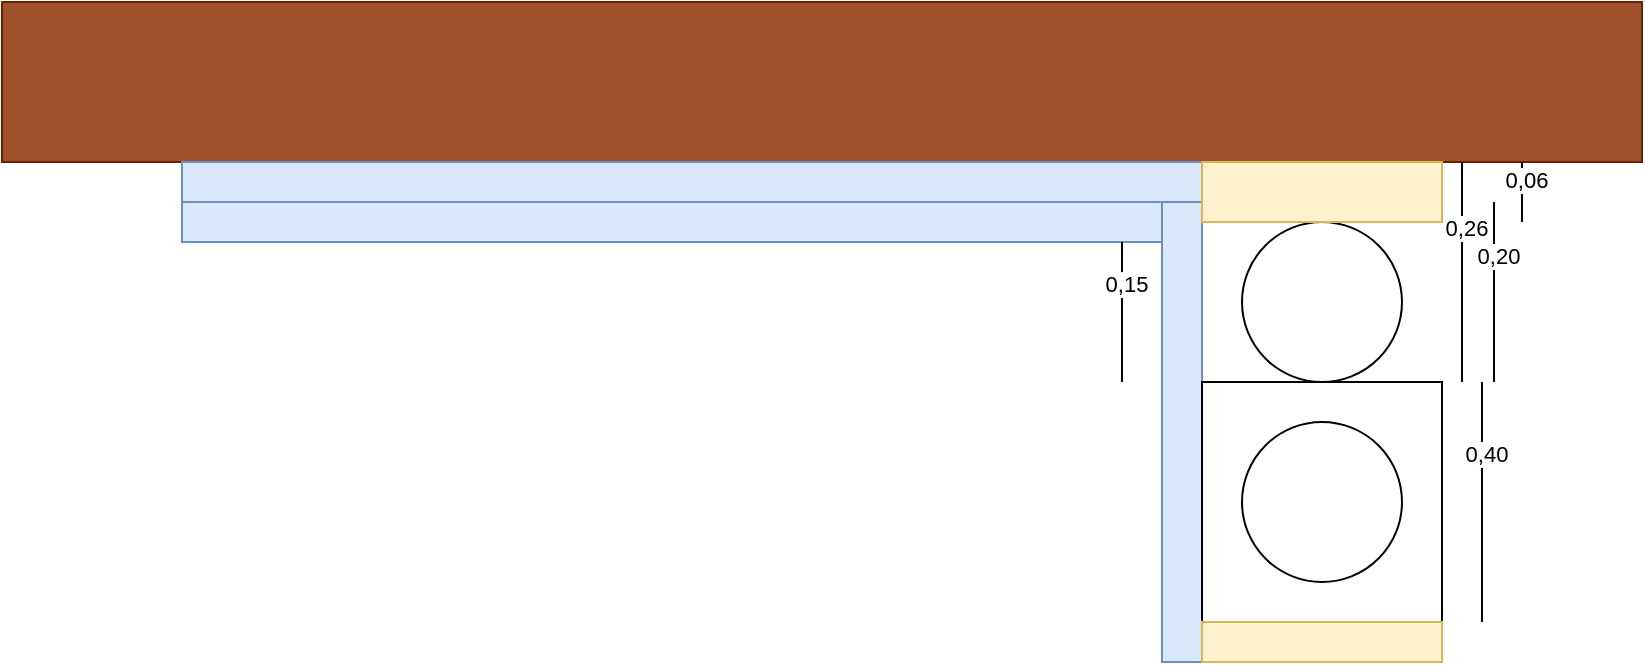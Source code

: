 <mxfile version="24.9.1">
  <diagram name="Seite-1" id="16ZDAB5GPZ33JYrLCA9-">
    <mxGraphModel dx="1273" dy="896" grid="1" gridSize="10" guides="1" tooltips="1" connect="1" arrows="1" fold="1" page="1" pageScale="1" pageWidth="827" pageHeight="1169" math="0" shadow="0">
      <root>
        <mxCell id="0" />
        <mxCell id="1" parent="0" />
        <mxCell id="0IMYz3kWrYP8GC6NdBTO-1" value="" style="rounded=0;whiteSpace=wrap;html=1;fillColor=#a0522d;fontColor=#ffffff;strokeColor=#6D1F00;" vertex="1" parent="1">
          <mxGeometry x="80" y="20" width="820" height="80" as="geometry" />
        </mxCell>
        <mxCell id="0IMYz3kWrYP8GC6NdBTO-2" value="" style="rounded=0;whiteSpace=wrap;html=1;fillColor=#dae8fc;strokeColor=#6c8ebf;" vertex="1" parent="1">
          <mxGeometry x="170" y="100" width="510" height="20" as="geometry" />
        </mxCell>
        <mxCell id="0IMYz3kWrYP8GC6NdBTO-3" value="" style="rounded=0;whiteSpace=wrap;html=1;fillColor=#dae8fc;strokeColor=#6c8ebf;" vertex="1" parent="1">
          <mxGeometry x="170" y="120" width="490" height="20" as="geometry" />
        </mxCell>
        <mxCell id="0IMYz3kWrYP8GC6NdBTO-4" value="" style="rounded=0;whiteSpace=wrap;html=1;rotation=-90;fillColor=#dae8fc;strokeColor=#6c8ebf;" vertex="1" parent="1">
          <mxGeometry x="555" y="225" width="229.99" height="20" as="geometry" />
        </mxCell>
        <mxCell id="0IMYz3kWrYP8GC6NdBTO-5" value="" style="whiteSpace=wrap;html=1;aspect=fixed;" vertex="1" parent="1">
          <mxGeometry x="680" y="210" width="120" height="120" as="geometry" />
        </mxCell>
        <mxCell id="0IMYz3kWrYP8GC6NdBTO-6" value="" style="ellipse;whiteSpace=wrap;html=1;aspect=fixed;" vertex="1" parent="1">
          <mxGeometry x="700" y="130" width="80" height="80" as="geometry" />
        </mxCell>
        <mxCell id="0IMYz3kWrYP8GC6NdBTO-7" value="" style="ellipse;whiteSpace=wrap;html=1;aspect=fixed;" vertex="1" parent="1">
          <mxGeometry x="700" y="230" width="80" height="80" as="geometry" />
        </mxCell>
        <mxCell id="0IMYz3kWrYP8GC6NdBTO-8" value="" style="rounded=0;whiteSpace=wrap;html=1;fillColor=#fff2cc;strokeColor=#d6b656;" vertex="1" parent="1">
          <mxGeometry x="680" y="100" width="120" height="30" as="geometry" />
        </mxCell>
        <mxCell id="0IMYz3kWrYP8GC6NdBTO-9" value="" style="endArrow=none;html=1;rounded=0;" edge="1" parent="1">
          <mxGeometry width="50" height="50" relative="1" as="geometry">
            <mxPoint x="810" y="210" as="sourcePoint" />
            <mxPoint x="810" y="100" as="targetPoint" />
          </mxGeometry>
        </mxCell>
        <mxCell id="0IMYz3kWrYP8GC6NdBTO-10" value="0,26" style="edgeLabel;html=1;align=center;verticalAlign=middle;resizable=0;points=[];" vertex="1" connectable="0" parent="0IMYz3kWrYP8GC6NdBTO-9">
          <mxGeometry x="0.41" y="-2" relative="1" as="geometry">
            <mxPoint as="offset" />
          </mxGeometry>
        </mxCell>
        <mxCell id="0IMYz3kWrYP8GC6NdBTO-11" value="" style="endArrow=none;html=1;rounded=0;" edge="1" parent="1">
          <mxGeometry width="50" height="50" relative="1" as="geometry">
            <mxPoint x="840" y="130" as="sourcePoint" />
            <mxPoint x="840" y="100" as="targetPoint" />
          </mxGeometry>
        </mxCell>
        <mxCell id="0IMYz3kWrYP8GC6NdBTO-12" value="0,06" style="edgeLabel;html=1;align=center;verticalAlign=middle;resizable=0;points=[];" vertex="1" connectable="0" parent="0IMYz3kWrYP8GC6NdBTO-11">
          <mxGeometry x="0.41" y="-2" relative="1" as="geometry">
            <mxPoint as="offset" />
          </mxGeometry>
        </mxCell>
        <mxCell id="0IMYz3kWrYP8GC6NdBTO-13" value="" style="endArrow=none;html=1;rounded=0;" edge="1" parent="1">
          <mxGeometry width="50" height="50" relative="1" as="geometry">
            <mxPoint x="826" y="210" as="sourcePoint" />
            <mxPoint x="826" y="120" as="targetPoint" />
          </mxGeometry>
        </mxCell>
        <mxCell id="0IMYz3kWrYP8GC6NdBTO-14" value="0,20" style="edgeLabel;html=1;align=center;verticalAlign=middle;resizable=0;points=[];" vertex="1" connectable="0" parent="0IMYz3kWrYP8GC6NdBTO-13">
          <mxGeometry x="0.41" y="-2" relative="1" as="geometry">
            <mxPoint as="offset" />
          </mxGeometry>
        </mxCell>
        <mxCell id="0IMYz3kWrYP8GC6NdBTO-15" value="" style="endArrow=none;html=1;rounded=0;" edge="1" parent="1">
          <mxGeometry width="50" height="50" relative="1" as="geometry">
            <mxPoint x="820" y="330" as="sourcePoint" />
            <mxPoint x="820" y="210" as="targetPoint" />
          </mxGeometry>
        </mxCell>
        <mxCell id="0IMYz3kWrYP8GC6NdBTO-16" value="0,40" style="edgeLabel;html=1;align=center;verticalAlign=middle;resizable=0;points=[];" vertex="1" connectable="0" parent="0IMYz3kWrYP8GC6NdBTO-15">
          <mxGeometry x="0.41" y="-2" relative="1" as="geometry">
            <mxPoint as="offset" />
          </mxGeometry>
        </mxCell>
        <mxCell id="0IMYz3kWrYP8GC6NdBTO-17" value="" style="endArrow=none;html=1;rounded=0;" edge="1" parent="1">
          <mxGeometry width="50" height="50" relative="1" as="geometry">
            <mxPoint x="640" y="210" as="sourcePoint" />
            <mxPoint x="640" y="140" as="targetPoint" />
          </mxGeometry>
        </mxCell>
        <mxCell id="0IMYz3kWrYP8GC6NdBTO-18" value="0,15" style="edgeLabel;html=1;align=center;verticalAlign=middle;resizable=0;points=[];" vertex="1" connectable="0" parent="0IMYz3kWrYP8GC6NdBTO-17">
          <mxGeometry x="0.41" y="-2" relative="1" as="geometry">
            <mxPoint as="offset" />
          </mxGeometry>
        </mxCell>
        <mxCell id="0IMYz3kWrYP8GC6NdBTO-19" value="" style="rounded=0;whiteSpace=wrap;html=1;fillColor=#fff2cc;strokeColor=#d6b656;" vertex="1" parent="1">
          <mxGeometry x="680" y="330" width="120" height="20" as="geometry" />
        </mxCell>
      </root>
    </mxGraphModel>
  </diagram>
</mxfile>
